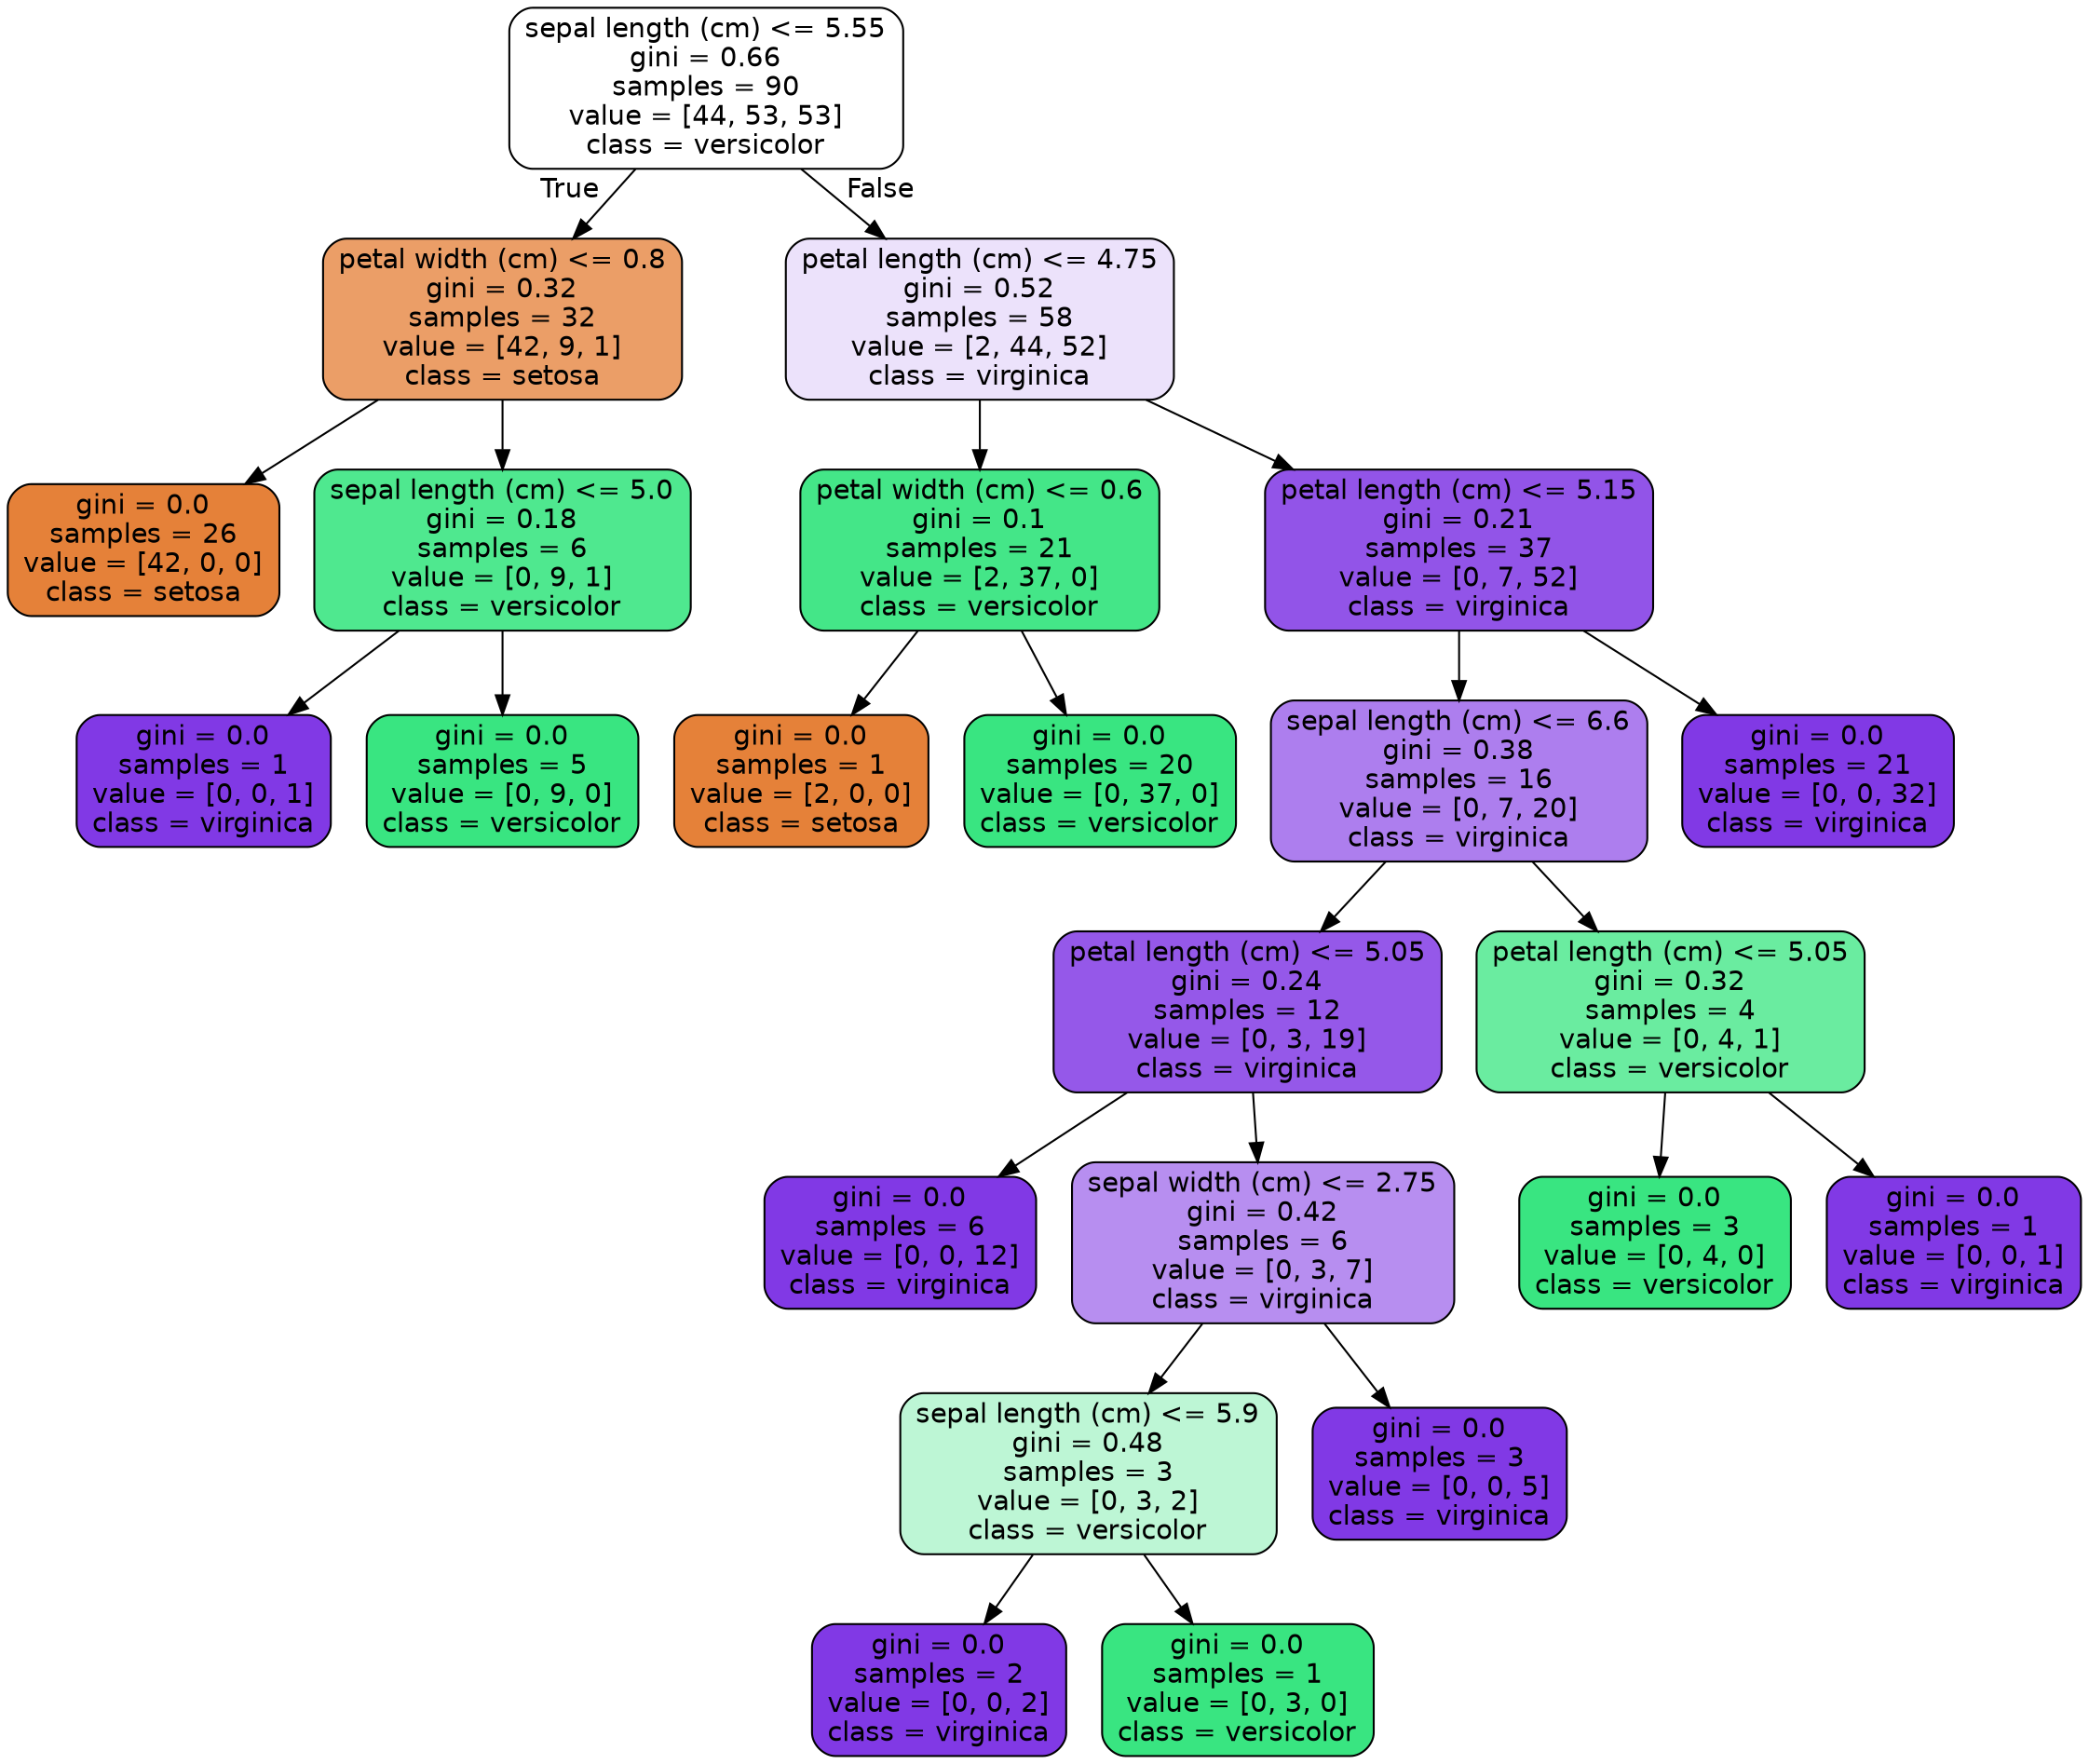 digraph Tree {
node [shape=box, style="filled, rounded", color="black", fontname=helvetica] ;
edge [fontname=helvetica] ;
0 [label="sepal length (cm) <= 5.55\ngini = 0.66\nsamples = 90\nvalue = [44, 53, 53]\nclass = versicolor", fillcolor="#ffffff"] ;
1 [label="petal width (cm) <= 0.8\ngini = 0.32\nsamples = 32\nvalue = [42, 9, 1]\nclass = setosa", fillcolor="#eb9e67"] ;
0 -> 1 [labeldistance=2.5, labelangle=45, headlabel="True"] ;
2 [label="gini = 0.0\nsamples = 26\nvalue = [42, 0, 0]\nclass = setosa", fillcolor="#e58139"] ;
1 -> 2 ;
3 [label="sepal length (cm) <= 5.0\ngini = 0.18\nsamples = 6\nvalue = [0, 9, 1]\nclass = versicolor", fillcolor="#4fe88f"] ;
1 -> 3 ;
4 [label="gini = 0.0\nsamples = 1\nvalue = [0, 0, 1]\nclass = virginica", fillcolor="#8139e5"] ;
3 -> 4 ;
5 [label="gini = 0.0\nsamples = 5\nvalue = [0, 9, 0]\nclass = versicolor", fillcolor="#39e581"] ;
3 -> 5 ;
6 [label="petal length (cm) <= 4.75\ngini = 0.52\nsamples = 58\nvalue = [2, 44, 52]\nclass = virginica", fillcolor="#ece2fb"] ;
0 -> 6 [labeldistance=2.5, labelangle=-45, headlabel="False"] ;
7 [label="petal width (cm) <= 0.6\ngini = 0.1\nsamples = 21\nvalue = [2, 37, 0]\nclass = versicolor", fillcolor="#44e688"] ;
6 -> 7 ;
8 [label="gini = 0.0\nsamples = 1\nvalue = [2, 0, 0]\nclass = setosa", fillcolor="#e58139"] ;
7 -> 8 ;
9 [label="gini = 0.0\nsamples = 20\nvalue = [0, 37, 0]\nclass = versicolor", fillcolor="#39e581"] ;
7 -> 9 ;
10 [label="petal length (cm) <= 5.15\ngini = 0.21\nsamples = 37\nvalue = [0, 7, 52]\nclass = virginica", fillcolor="#9254e8"] ;
6 -> 10 ;
11 [label="sepal length (cm) <= 6.6\ngini = 0.38\nsamples = 16\nvalue = [0, 7, 20]\nclass = virginica", fillcolor="#ad7eee"] ;
10 -> 11 ;
12 [label="petal length (cm) <= 5.05\ngini = 0.24\nsamples = 12\nvalue = [0, 3, 19]\nclass = virginica", fillcolor="#9558e9"] ;
11 -> 12 ;
13 [label="gini = 0.0\nsamples = 6\nvalue = [0, 0, 12]\nclass = virginica", fillcolor="#8139e5"] ;
12 -> 13 ;
14 [label="sepal width (cm) <= 2.75\ngini = 0.42\nsamples = 6\nvalue = [0, 3, 7]\nclass = virginica", fillcolor="#b78ef0"] ;
12 -> 14 ;
15 [label="sepal length (cm) <= 5.9\ngini = 0.48\nsamples = 3\nvalue = [0, 3, 2]\nclass = versicolor", fillcolor="#bdf6d5"] ;
14 -> 15 ;
16 [label="gini = 0.0\nsamples = 2\nvalue = [0, 0, 2]\nclass = virginica", fillcolor="#8139e5"] ;
15 -> 16 ;
17 [label="gini = 0.0\nsamples = 1\nvalue = [0, 3, 0]\nclass = versicolor", fillcolor="#39e581"] ;
15 -> 17 ;
18 [label="gini = 0.0\nsamples = 3\nvalue = [0, 0, 5]\nclass = virginica", fillcolor="#8139e5"] ;
14 -> 18 ;
19 [label="petal length (cm) <= 5.05\ngini = 0.32\nsamples = 4\nvalue = [0, 4, 1]\nclass = versicolor", fillcolor="#6aeca0"] ;
11 -> 19 ;
20 [label="gini = 0.0\nsamples = 3\nvalue = [0, 4, 0]\nclass = versicolor", fillcolor="#39e581"] ;
19 -> 20 ;
21 [label="gini = 0.0\nsamples = 1\nvalue = [0, 0, 1]\nclass = virginica", fillcolor="#8139e5"] ;
19 -> 21 ;
22 [label="gini = 0.0\nsamples = 21\nvalue = [0, 0, 32]\nclass = virginica", fillcolor="#8139e5"] ;
10 -> 22 ;
}